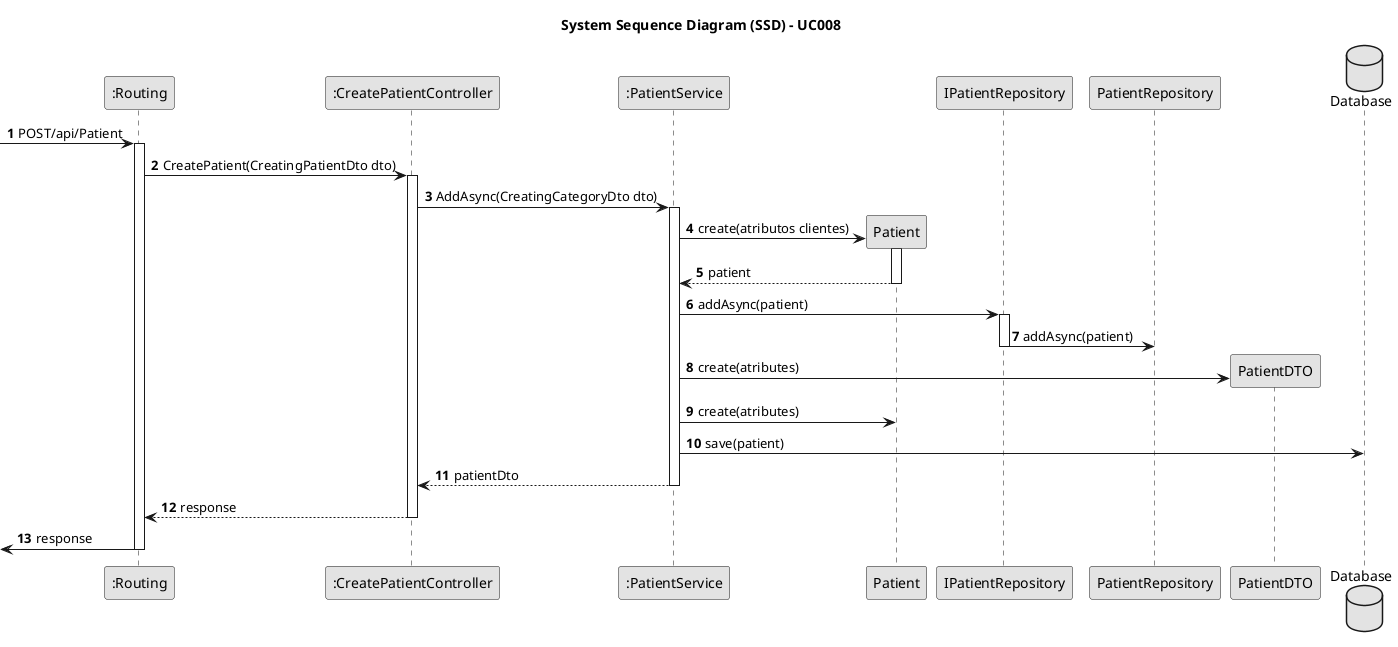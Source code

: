 @startuml
skinparam monochrome true
skinparam packageStyle rectangle
skinparam shadowing false
autonumber

title System Sequence Diagram (SSD) - UC008

participant ":Routing" as Routing
participant ":CreatePatientController" as Controller
participant ":PatientService" as Service
participant "Patient" as Patient 
participant "IPatientRepository" as IPatientRepositry
participant "PatientRepository" as PatientRepository
participant "PatientDTO" as PatientDTO
database "Database" as Database

->  Routing: POST/api/Patient
activate Routing

    Routing -> Controller: CreatePatient(CreatingPatientDto dto)
    activate Controller

        Controller -> Service: AddAsync(CreatingCategoryDto dto)
        activate Service

            Service -> Patient**: create(atributos clientes)
            activate Patient

                Patient --> Service: patient
            deactivate Patient

            Service -> IPatientRepositry: addAsync(patient)
            activate IPatientRepositry

                IPatientRepositry -> PatientRepository: addAsync(patient)
            deactivate IPatientRepositry

            Service -> PatientDTO**: create(atributes)

            Service -> Patient: create(atributes)

            Service -> Database: save(patient)

            Service --> Controller: patientDto
        deactivate Service

        Controller --> Routing: response
    deactivate Controller

    <- Routing: response
deactivate Routing


@enduml
